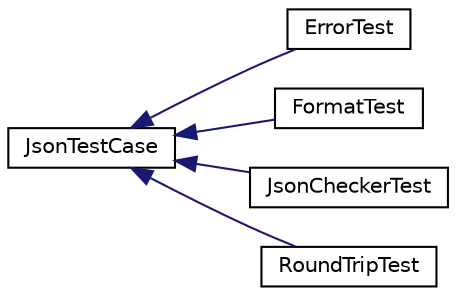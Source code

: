 digraph G
{
  edge [fontname="Helvetica",fontsize="10",labelfontname="Helvetica",labelfontsize="10"];
  node [fontname="Helvetica",fontsize="10",shape=record];
  rankdir="LR";
  Node1 [label="JsonTestCase",height=0.2,width=0.4,color="black", fillcolor="white", style="filled",URL="$interface_json_test_case.html"];
  Node1 -> Node2 [dir="back",color="midnightblue",fontsize="10",style="solid",fontname="Helvetica"];
  Node2 [label="ErrorTest",height=0.2,width=0.4,color="black", fillcolor="white", style="filled",URL="$interface_error_test.html"];
  Node1 -> Node3 [dir="back",color="midnightblue",fontsize="10",style="solid",fontname="Helvetica"];
  Node3 [label="FormatTest",height=0.2,width=0.4,color="black", fillcolor="white", style="filled",URL="$interface_format_test.html"];
  Node1 -> Node4 [dir="back",color="midnightblue",fontsize="10",style="solid",fontname="Helvetica"];
  Node4 [label="JsonCheckerTest",height=0.2,width=0.4,color="black", fillcolor="white", style="filled",URL="$interface_json_checker_test.html"];
  Node1 -> Node5 [dir="back",color="midnightblue",fontsize="10",style="solid",fontname="Helvetica"];
  Node5 [label="RoundTripTest",height=0.2,width=0.4,color="black", fillcolor="white", style="filled",URL="$interface_round_trip_test.html"];
}
